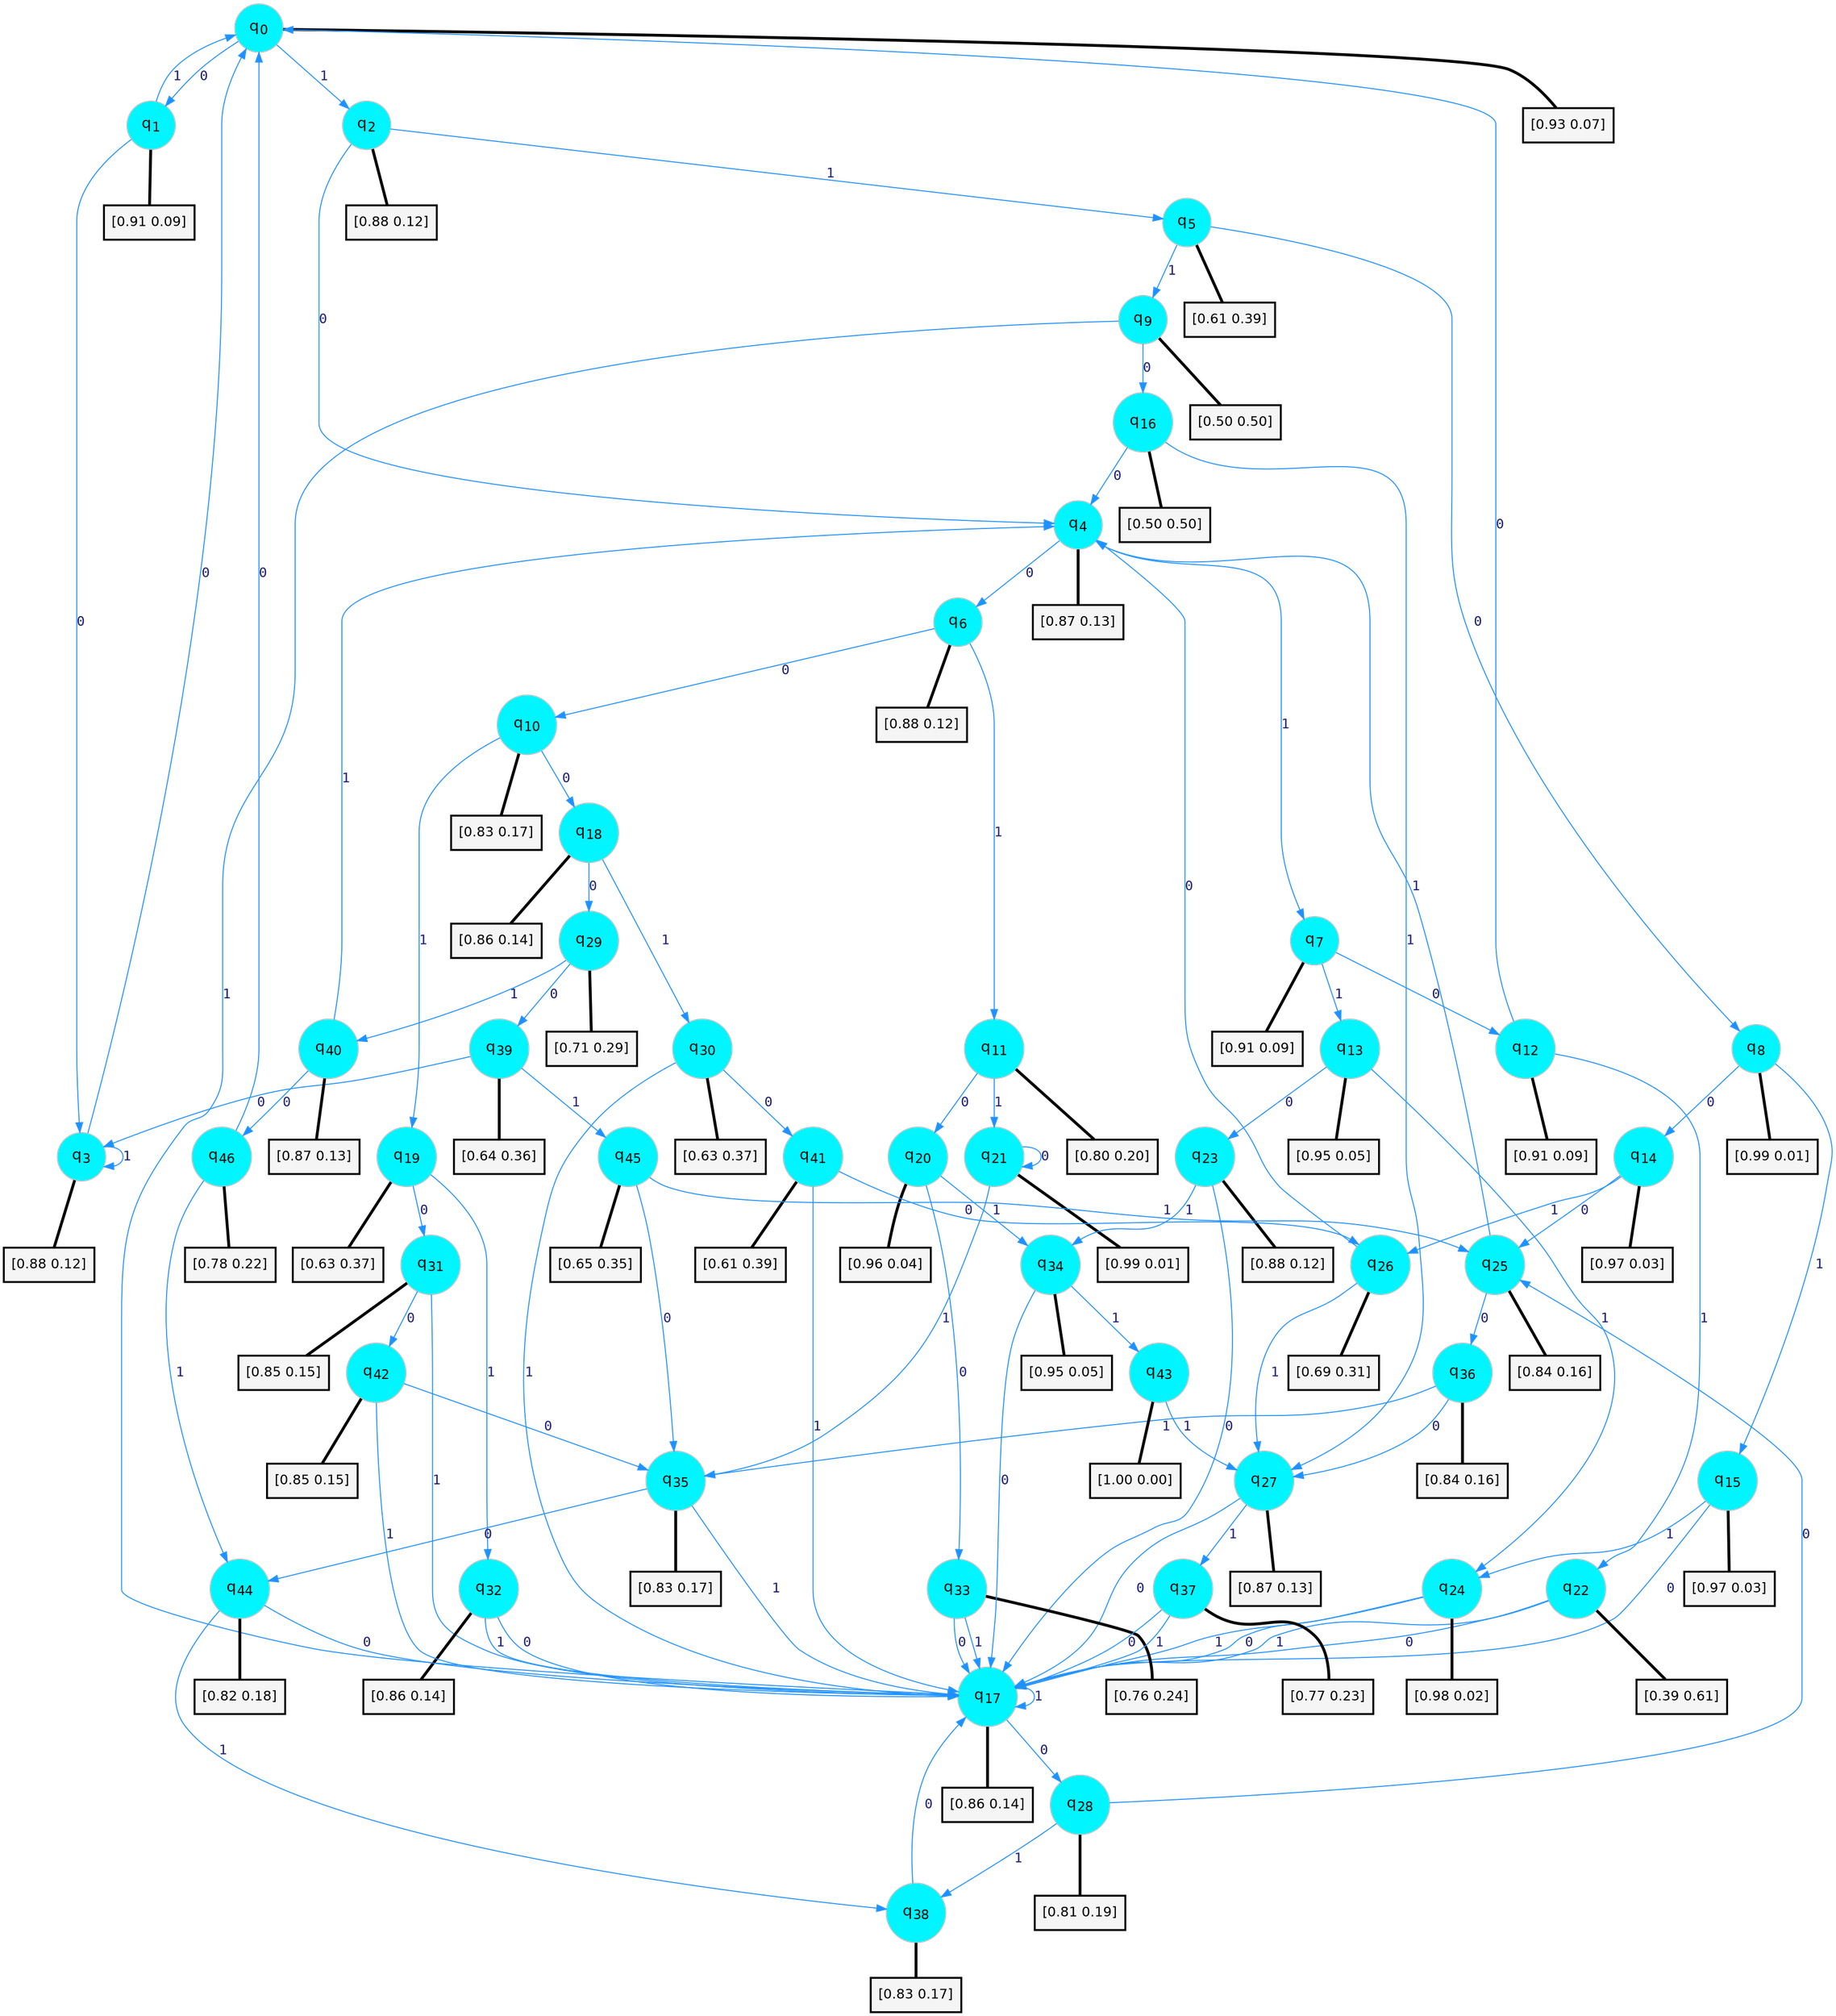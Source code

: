 digraph G {
graph [
bgcolor=transparent, dpi=300, rankdir=TD, size="40,25"];
node [
color=gray, fillcolor=turquoise1, fontcolor=black, fontname=Helvetica, fontsize=16, fontweight=bold, shape=circle, style=filled];
edge [
arrowsize=1, color=dodgerblue1, fontcolor=midnightblue, fontname=courier, fontweight=bold, penwidth=1, style=solid, weight=20];
0[label=<q<SUB>0</SUB>>];
1[label=<q<SUB>1</SUB>>];
2[label=<q<SUB>2</SUB>>];
3[label=<q<SUB>3</SUB>>];
4[label=<q<SUB>4</SUB>>];
5[label=<q<SUB>5</SUB>>];
6[label=<q<SUB>6</SUB>>];
7[label=<q<SUB>7</SUB>>];
8[label=<q<SUB>8</SUB>>];
9[label=<q<SUB>9</SUB>>];
10[label=<q<SUB>10</SUB>>];
11[label=<q<SUB>11</SUB>>];
12[label=<q<SUB>12</SUB>>];
13[label=<q<SUB>13</SUB>>];
14[label=<q<SUB>14</SUB>>];
15[label=<q<SUB>15</SUB>>];
16[label=<q<SUB>16</SUB>>];
17[label=<q<SUB>17</SUB>>];
18[label=<q<SUB>18</SUB>>];
19[label=<q<SUB>19</SUB>>];
20[label=<q<SUB>20</SUB>>];
21[label=<q<SUB>21</SUB>>];
22[label=<q<SUB>22</SUB>>];
23[label=<q<SUB>23</SUB>>];
24[label=<q<SUB>24</SUB>>];
25[label=<q<SUB>25</SUB>>];
26[label=<q<SUB>26</SUB>>];
27[label=<q<SUB>27</SUB>>];
28[label=<q<SUB>28</SUB>>];
29[label=<q<SUB>29</SUB>>];
30[label=<q<SUB>30</SUB>>];
31[label=<q<SUB>31</SUB>>];
32[label=<q<SUB>32</SUB>>];
33[label=<q<SUB>33</SUB>>];
34[label=<q<SUB>34</SUB>>];
35[label=<q<SUB>35</SUB>>];
36[label=<q<SUB>36</SUB>>];
37[label=<q<SUB>37</SUB>>];
38[label=<q<SUB>38</SUB>>];
39[label=<q<SUB>39</SUB>>];
40[label=<q<SUB>40</SUB>>];
41[label=<q<SUB>41</SUB>>];
42[label=<q<SUB>42</SUB>>];
43[label=<q<SUB>43</SUB>>];
44[label=<q<SUB>44</SUB>>];
45[label=<q<SUB>45</SUB>>];
46[label=<q<SUB>46</SUB>>];
47[label="[0.93 0.07]", shape=box,fontcolor=black, fontname=Helvetica, fontsize=14, penwidth=2, fillcolor=whitesmoke,color=black];
48[label="[0.91 0.09]", shape=box,fontcolor=black, fontname=Helvetica, fontsize=14, penwidth=2, fillcolor=whitesmoke,color=black];
49[label="[0.88 0.12]", shape=box,fontcolor=black, fontname=Helvetica, fontsize=14, penwidth=2, fillcolor=whitesmoke,color=black];
50[label="[0.88 0.12]", shape=box,fontcolor=black, fontname=Helvetica, fontsize=14, penwidth=2, fillcolor=whitesmoke,color=black];
51[label="[0.87 0.13]", shape=box,fontcolor=black, fontname=Helvetica, fontsize=14, penwidth=2, fillcolor=whitesmoke,color=black];
52[label="[0.61 0.39]", shape=box,fontcolor=black, fontname=Helvetica, fontsize=14, penwidth=2, fillcolor=whitesmoke,color=black];
53[label="[0.88 0.12]", shape=box,fontcolor=black, fontname=Helvetica, fontsize=14, penwidth=2, fillcolor=whitesmoke,color=black];
54[label="[0.91 0.09]", shape=box,fontcolor=black, fontname=Helvetica, fontsize=14, penwidth=2, fillcolor=whitesmoke,color=black];
55[label="[0.99 0.01]", shape=box,fontcolor=black, fontname=Helvetica, fontsize=14, penwidth=2, fillcolor=whitesmoke,color=black];
56[label="[0.50 0.50]", shape=box,fontcolor=black, fontname=Helvetica, fontsize=14, penwidth=2, fillcolor=whitesmoke,color=black];
57[label="[0.83 0.17]", shape=box,fontcolor=black, fontname=Helvetica, fontsize=14, penwidth=2, fillcolor=whitesmoke,color=black];
58[label="[0.80 0.20]", shape=box,fontcolor=black, fontname=Helvetica, fontsize=14, penwidth=2, fillcolor=whitesmoke,color=black];
59[label="[0.91 0.09]", shape=box,fontcolor=black, fontname=Helvetica, fontsize=14, penwidth=2, fillcolor=whitesmoke,color=black];
60[label="[0.95 0.05]", shape=box,fontcolor=black, fontname=Helvetica, fontsize=14, penwidth=2, fillcolor=whitesmoke,color=black];
61[label="[0.97 0.03]", shape=box,fontcolor=black, fontname=Helvetica, fontsize=14, penwidth=2, fillcolor=whitesmoke,color=black];
62[label="[0.97 0.03]", shape=box,fontcolor=black, fontname=Helvetica, fontsize=14, penwidth=2, fillcolor=whitesmoke,color=black];
63[label="[0.50 0.50]", shape=box,fontcolor=black, fontname=Helvetica, fontsize=14, penwidth=2, fillcolor=whitesmoke,color=black];
64[label="[0.86 0.14]", shape=box,fontcolor=black, fontname=Helvetica, fontsize=14, penwidth=2, fillcolor=whitesmoke,color=black];
65[label="[0.86 0.14]", shape=box,fontcolor=black, fontname=Helvetica, fontsize=14, penwidth=2, fillcolor=whitesmoke,color=black];
66[label="[0.63 0.37]", shape=box,fontcolor=black, fontname=Helvetica, fontsize=14, penwidth=2, fillcolor=whitesmoke,color=black];
67[label="[0.96 0.04]", shape=box,fontcolor=black, fontname=Helvetica, fontsize=14, penwidth=2, fillcolor=whitesmoke,color=black];
68[label="[0.99 0.01]", shape=box,fontcolor=black, fontname=Helvetica, fontsize=14, penwidth=2, fillcolor=whitesmoke,color=black];
69[label="[0.39 0.61]", shape=box,fontcolor=black, fontname=Helvetica, fontsize=14, penwidth=2, fillcolor=whitesmoke,color=black];
70[label="[0.88 0.12]", shape=box,fontcolor=black, fontname=Helvetica, fontsize=14, penwidth=2, fillcolor=whitesmoke,color=black];
71[label="[0.98 0.02]", shape=box,fontcolor=black, fontname=Helvetica, fontsize=14, penwidth=2, fillcolor=whitesmoke,color=black];
72[label="[0.84 0.16]", shape=box,fontcolor=black, fontname=Helvetica, fontsize=14, penwidth=2, fillcolor=whitesmoke,color=black];
73[label="[0.69 0.31]", shape=box,fontcolor=black, fontname=Helvetica, fontsize=14, penwidth=2, fillcolor=whitesmoke,color=black];
74[label="[0.87 0.13]", shape=box,fontcolor=black, fontname=Helvetica, fontsize=14, penwidth=2, fillcolor=whitesmoke,color=black];
75[label="[0.81 0.19]", shape=box,fontcolor=black, fontname=Helvetica, fontsize=14, penwidth=2, fillcolor=whitesmoke,color=black];
76[label="[0.71 0.29]", shape=box,fontcolor=black, fontname=Helvetica, fontsize=14, penwidth=2, fillcolor=whitesmoke,color=black];
77[label="[0.63 0.37]", shape=box,fontcolor=black, fontname=Helvetica, fontsize=14, penwidth=2, fillcolor=whitesmoke,color=black];
78[label="[0.85 0.15]", shape=box,fontcolor=black, fontname=Helvetica, fontsize=14, penwidth=2, fillcolor=whitesmoke,color=black];
79[label="[0.86 0.14]", shape=box,fontcolor=black, fontname=Helvetica, fontsize=14, penwidth=2, fillcolor=whitesmoke,color=black];
80[label="[0.76 0.24]", shape=box,fontcolor=black, fontname=Helvetica, fontsize=14, penwidth=2, fillcolor=whitesmoke,color=black];
81[label="[0.95 0.05]", shape=box,fontcolor=black, fontname=Helvetica, fontsize=14, penwidth=2, fillcolor=whitesmoke,color=black];
82[label="[0.83 0.17]", shape=box,fontcolor=black, fontname=Helvetica, fontsize=14, penwidth=2, fillcolor=whitesmoke,color=black];
83[label="[0.84 0.16]", shape=box,fontcolor=black, fontname=Helvetica, fontsize=14, penwidth=2, fillcolor=whitesmoke,color=black];
84[label="[0.77 0.23]", shape=box,fontcolor=black, fontname=Helvetica, fontsize=14, penwidth=2, fillcolor=whitesmoke,color=black];
85[label="[0.83 0.17]", shape=box,fontcolor=black, fontname=Helvetica, fontsize=14, penwidth=2, fillcolor=whitesmoke,color=black];
86[label="[0.64 0.36]", shape=box,fontcolor=black, fontname=Helvetica, fontsize=14, penwidth=2, fillcolor=whitesmoke,color=black];
87[label="[0.87 0.13]", shape=box,fontcolor=black, fontname=Helvetica, fontsize=14, penwidth=2, fillcolor=whitesmoke,color=black];
88[label="[0.61 0.39]", shape=box,fontcolor=black, fontname=Helvetica, fontsize=14, penwidth=2, fillcolor=whitesmoke,color=black];
89[label="[0.85 0.15]", shape=box,fontcolor=black, fontname=Helvetica, fontsize=14, penwidth=2, fillcolor=whitesmoke,color=black];
90[label="[1.00 0.00]", shape=box,fontcolor=black, fontname=Helvetica, fontsize=14, penwidth=2, fillcolor=whitesmoke,color=black];
91[label="[0.82 0.18]", shape=box,fontcolor=black, fontname=Helvetica, fontsize=14, penwidth=2, fillcolor=whitesmoke,color=black];
92[label="[0.65 0.35]", shape=box,fontcolor=black, fontname=Helvetica, fontsize=14, penwidth=2, fillcolor=whitesmoke,color=black];
93[label="[0.78 0.22]", shape=box,fontcolor=black, fontname=Helvetica, fontsize=14, penwidth=2, fillcolor=whitesmoke,color=black];
0->1 [label=0];
0->2 [label=1];
0->47 [arrowhead=none, penwidth=3,color=black];
1->3 [label=0];
1->0 [label=1];
1->48 [arrowhead=none, penwidth=3,color=black];
2->4 [label=0];
2->5 [label=1];
2->49 [arrowhead=none, penwidth=3,color=black];
3->0 [label=0];
3->3 [label=1];
3->50 [arrowhead=none, penwidth=3,color=black];
4->6 [label=0];
4->7 [label=1];
4->51 [arrowhead=none, penwidth=3,color=black];
5->8 [label=0];
5->9 [label=1];
5->52 [arrowhead=none, penwidth=3,color=black];
6->10 [label=0];
6->11 [label=1];
6->53 [arrowhead=none, penwidth=3,color=black];
7->12 [label=0];
7->13 [label=1];
7->54 [arrowhead=none, penwidth=3,color=black];
8->14 [label=0];
8->15 [label=1];
8->55 [arrowhead=none, penwidth=3,color=black];
9->16 [label=0];
9->17 [label=1];
9->56 [arrowhead=none, penwidth=3,color=black];
10->18 [label=0];
10->19 [label=1];
10->57 [arrowhead=none, penwidth=3,color=black];
11->20 [label=0];
11->21 [label=1];
11->58 [arrowhead=none, penwidth=3,color=black];
12->0 [label=0];
12->22 [label=1];
12->59 [arrowhead=none, penwidth=3,color=black];
13->23 [label=0];
13->24 [label=1];
13->60 [arrowhead=none, penwidth=3,color=black];
14->25 [label=0];
14->26 [label=1];
14->61 [arrowhead=none, penwidth=3,color=black];
15->17 [label=0];
15->24 [label=1];
15->62 [arrowhead=none, penwidth=3,color=black];
16->4 [label=0];
16->27 [label=1];
16->63 [arrowhead=none, penwidth=3,color=black];
17->28 [label=0];
17->17 [label=1];
17->64 [arrowhead=none, penwidth=3,color=black];
18->29 [label=0];
18->30 [label=1];
18->65 [arrowhead=none, penwidth=3,color=black];
19->31 [label=0];
19->32 [label=1];
19->66 [arrowhead=none, penwidth=3,color=black];
20->33 [label=0];
20->34 [label=1];
20->67 [arrowhead=none, penwidth=3,color=black];
21->21 [label=0];
21->35 [label=1];
21->68 [arrowhead=none, penwidth=3,color=black];
22->17 [label=0];
22->17 [label=1];
22->69 [arrowhead=none, penwidth=3,color=black];
23->17 [label=0];
23->34 [label=1];
23->70 [arrowhead=none, penwidth=3,color=black];
24->17 [label=0];
24->17 [label=1];
24->71 [arrowhead=none, penwidth=3,color=black];
25->36 [label=0];
25->4 [label=1];
25->72 [arrowhead=none, penwidth=3,color=black];
26->4 [label=0];
26->27 [label=1];
26->73 [arrowhead=none, penwidth=3,color=black];
27->17 [label=0];
27->37 [label=1];
27->74 [arrowhead=none, penwidth=3,color=black];
28->25 [label=0];
28->38 [label=1];
28->75 [arrowhead=none, penwidth=3,color=black];
29->39 [label=0];
29->40 [label=1];
29->76 [arrowhead=none, penwidth=3,color=black];
30->41 [label=0];
30->17 [label=1];
30->77 [arrowhead=none, penwidth=3,color=black];
31->42 [label=0];
31->17 [label=1];
31->78 [arrowhead=none, penwidth=3,color=black];
32->17 [label=0];
32->17 [label=1];
32->79 [arrowhead=none, penwidth=3,color=black];
33->17 [label=0];
33->17 [label=1];
33->80 [arrowhead=none, penwidth=3,color=black];
34->17 [label=0];
34->43 [label=1];
34->81 [arrowhead=none, penwidth=3,color=black];
35->44 [label=0];
35->17 [label=1];
35->82 [arrowhead=none, penwidth=3,color=black];
36->27 [label=0];
36->35 [label=1];
36->83 [arrowhead=none, penwidth=3,color=black];
37->17 [label=0];
37->17 [label=1];
37->84 [arrowhead=none, penwidth=3,color=black];
38->17 [label=0];
38->85 [arrowhead=none, penwidth=3,color=black];
39->3 [label=0];
39->45 [label=1];
39->86 [arrowhead=none, penwidth=3,color=black];
40->46 [label=0];
40->4 [label=1];
40->87 [arrowhead=none, penwidth=3,color=black];
41->26 [label=0];
41->17 [label=1];
41->88 [arrowhead=none, penwidth=3,color=black];
42->35 [label=0];
42->17 [label=1];
42->89 [arrowhead=none, penwidth=3,color=black];
43->27 [label=1];
43->90 [arrowhead=none, penwidth=3,color=black];
44->17 [label=0];
44->38 [label=1];
44->91 [arrowhead=none, penwidth=3,color=black];
45->35 [label=0];
45->25 [label=1];
45->92 [arrowhead=none, penwidth=3,color=black];
46->0 [label=0];
46->44 [label=1];
46->93 [arrowhead=none, penwidth=3,color=black];
}
